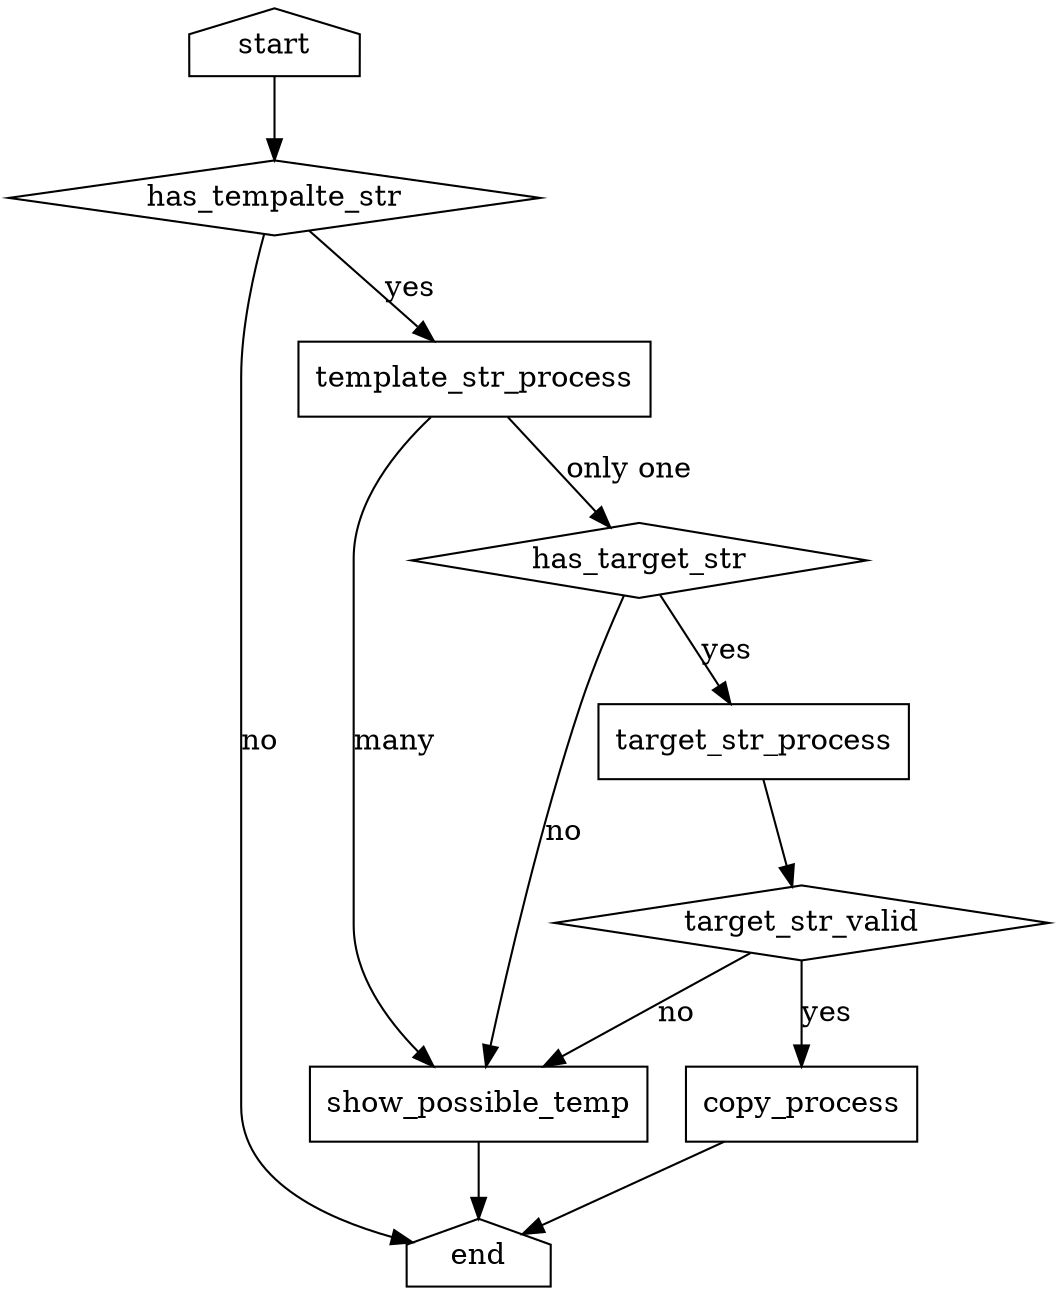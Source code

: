 digraph G {

    node[shape="rect"]



    start[shape="house"]
    end[shape="house"]

    has_tempalte_str[shape="diamond"]
    has_target_str[shape="diamond"]
    template_str_process
    target_str_process
    show_possible_temp
    

    target_str_valid[shape="diamond"]


    start -> has_tempalte_str
    has_tempalte_str -> end [label="no"]
    has_tempalte_str -> template_str_process [label="yes"] 

    template_str_process -> has_target_str [label="only one"]
    template_str_process -> show_possible_temp [label="many"]
    show_possible_temp -> end

    has_target_str -> show_possible_temp [label="no"]
    has_target_str -> target_str_process [label="yes"]

    target_str_process -> target_str_valid

    target_str_valid -> show_possible_temp [label="no"]
    target_str_valid -> copy_process [label="yes"]

    copy_process -> end




}